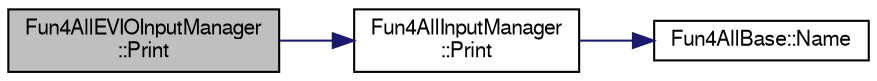 digraph "Fun4AllEVIOInputManager::Print"
{
  bgcolor="transparent";
  edge [fontname="FreeSans",fontsize="10",labelfontname="FreeSans",labelfontsize="10"];
  node [fontname="FreeSans",fontsize="10",shape=record];
  rankdir="LR";
  Node1 [label="Fun4AllEVIOInputManager\l::Print",height=0.2,width=0.4,color="black", fillcolor="grey75", style="filled" fontcolor="black"];
  Node1 -> Node2 [color="midnightblue",fontsize="10",style="solid",fontname="FreeSans"];
  Node2 [label="Fun4AllInputManager\l::Print",height=0.2,width=0.4,color="black",URL="$d4/da9/classFun4AllInputManager.html#a9497acf06b6422e1a5ecf8c794648624"];
  Node2 -> Node3 [color="midnightblue",fontsize="10",style="solid",fontname="FreeSans"];
  Node3 [label="Fun4AllBase::Name",height=0.2,width=0.4,color="black",URL="$d5/dec/classFun4AllBase.html#a41f9ac377743d046f590617fd6f4f0ed",tooltip="Returns the name of this module. "];
}
